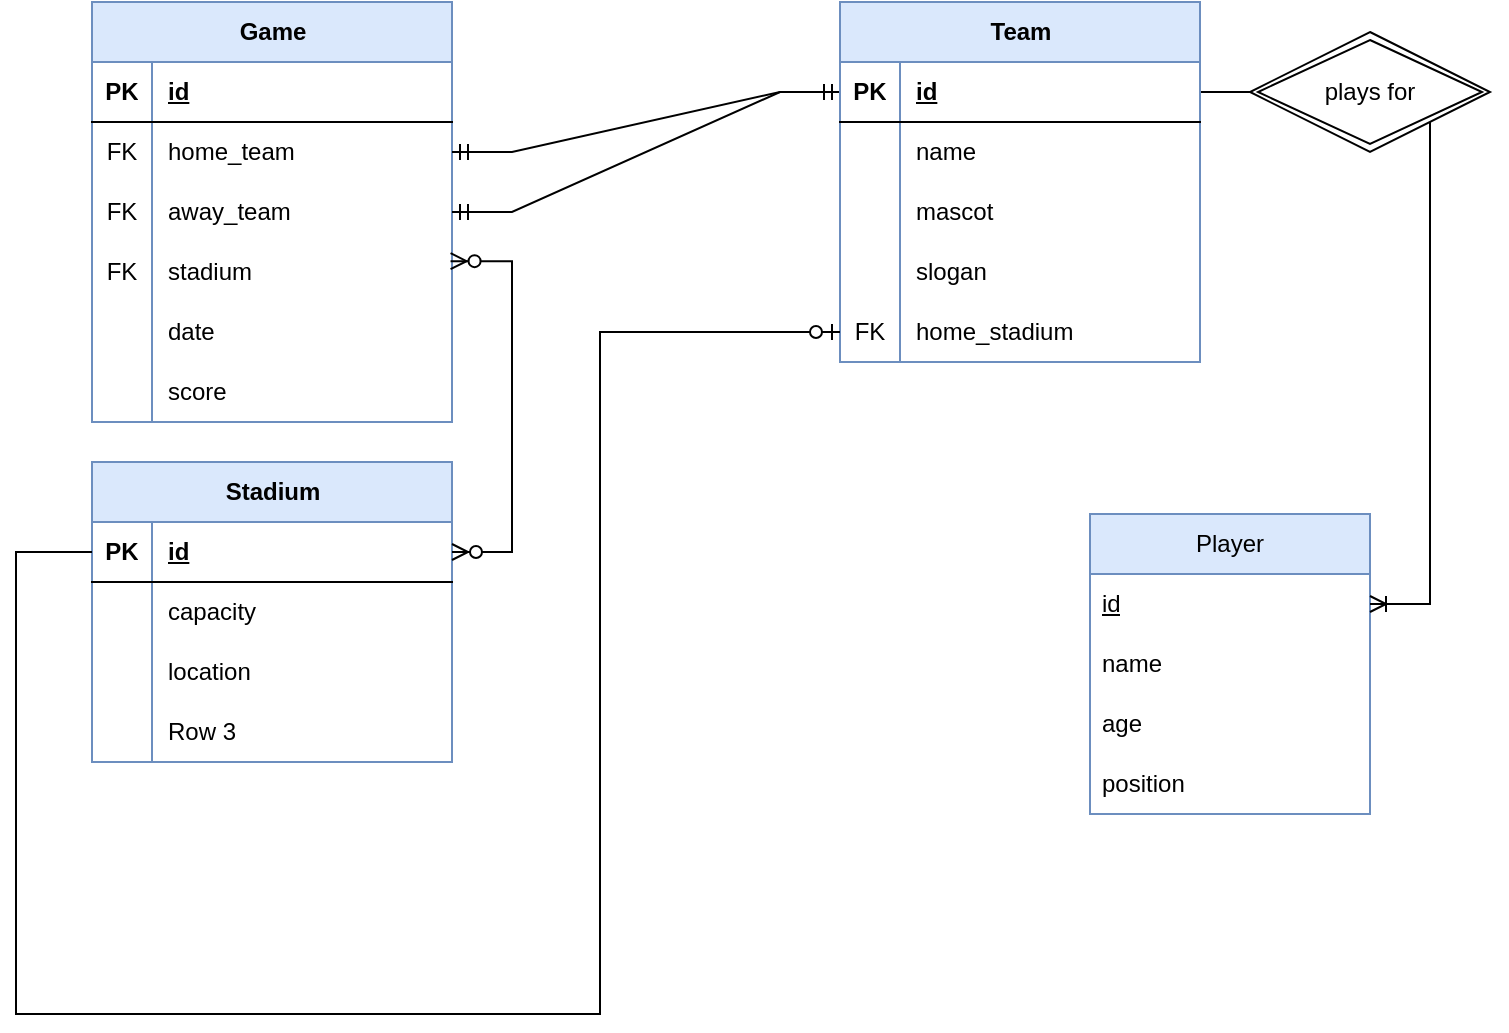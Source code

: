<mxfile version="21.0.6" type="github"><diagram name="Page-1" id="ESBg16Jvo0Ge0sNkoPph"><mxGraphModel dx="1117" dy="636" grid="0" gridSize="10" guides="1" tooltips="1" connect="1" arrows="1" fold="1" page="1" pageScale="1" pageWidth="850" pageHeight="1100" math="0" shadow="0"><root><mxCell id="0"/><mxCell id="1" parent="0"/><mxCell id="vcCwXgl2eIikVjNDywnY-6" style="edgeStyle=orthogonalEdgeStyle;rounded=0;orthogonalLoop=1;jettySize=auto;html=1;entryX=0.5;entryY=0;entryDx=0;entryDy=0;" parent="1" edge="1"><mxGeometry relative="1" as="geometry"><mxPoint x="425.6" y="270" as="sourcePoint"/></mxGeometry></mxCell><mxCell id="vcCwXgl2eIikVjNDywnY-9" style="edgeStyle=orthogonalEdgeStyle;rounded=0;orthogonalLoop=1;jettySize=auto;html=1;entryX=0.5;entryY=0;entryDx=0;entryDy=0;" parent="1" edge="1"><mxGeometry relative="1" as="geometry"><mxPoint x="425" y="410" as="sourcePoint"/></mxGeometry></mxCell><mxCell id="vcCwXgl2eIikVjNDywnY-12" style="edgeStyle=orthogonalEdgeStyle;rounded=0;orthogonalLoop=1;jettySize=auto;html=1;exitX=0.5;exitY=1;exitDx=0;exitDy=0;entryX=0.5;entryY=0;entryDx=0;entryDy=0;" parent="1" edge="1"><mxGeometry relative="1" as="geometry"><mxPoint x="425" y="530" as="sourcePoint"/></mxGeometry></mxCell><mxCell id="vcCwXgl2eIikVjNDywnY-13" style="edgeStyle=orthogonalEdgeStyle;rounded=0;orthogonalLoop=1;jettySize=auto;html=1;entryX=0.5;entryY=0;entryDx=0;entryDy=0;" parent="1" edge="1"><mxGeometry relative="1" as="geometry"><mxPoint x="425" y="530" as="sourcePoint"/></mxGeometry></mxCell><mxCell id="o6xgRLFOjcfNRRHsvB-h-13" value="Player" style="swimlane;fontStyle=0;childLayout=stackLayout;horizontal=1;startSize=30;horizontalStack=0;resizeParent=1;resizeParentMax=0;resizeLast=0;collapsible=1;marginBottom=0;whiteSpace=wrap;html=1;fillColor=#dae8fc;strokeColor=#6c8ebf;" vertex="1" parent="1"><mxGeometry x="597" y="399" width="140" height="150" as="geometry"/></mxCell><mxCell id="o6xgRLFOjcfNRRHsvB-h-14" value="&lt;u&gt;id&lt;/u&gt;" style="text;strokeColor=none;fillColor=none;align=left;verticalAlign=middle;spacingLeft=4;spacingRight=4;overflow=hidden;points=[[0,0.5],[1,0.5]];portConstraint=eastwest;rotatable=0;whiteSpace=wrap;html=1;" vertex="1" parent="o6xgRLFOjcfNRRHsvB-h-13"><mxGeometry y="30" width="140" height="30" as="geometry"/></mxCell><mxCell id="o6xgRLFOjcfNRRHsvB-h-15" value="name" style="text;strokeColor=none;fillColor=none;align=left;verticalAlign=middle;spacingLeft=4;spacingRight=4;overflow=hidden;points=[[0,0.5],[1,0.5]];portConstraint=eastwest;rotatable=0;whiteSpace=wrap;html=1;" vertex="1" parent="o6xgRLFOjcfNRRHsvB-h-13"><mxGeometry y="60" width="140" height="30" as="geometry"/></mxCell><mxCell id="o6xgRLFOjcfNRRHsvB-h-20" value="age" style="text;strokeColor=none;fillColor=none;align=left;verticalAlign=middle;spacingLeft=4;spacingRight=4;overflow=hidden;points=[[0,0.5],[1,0.5]];portConstraint=eastwest;rotatable=0;whiteSpace=wrap;html=1;" vertex="1" parent="o6xgRLFOjcfNRRHsvB-h-13"><mxGeometry y="90" width="140" height="30" as="geometry"/></mxCell><mxCell id="o6xgRLFOjcfNRRHsvB-h-21" value="position" style="text;strokeColor=none;fillColor=none;align=left;verticalAlign=middle;spacingLeft=4;spacingRight=4;overflow=hidden;points=[[0,0.5],[1,0.5]];portConstraint=eastwest;rotatable=0;whiteSpace=wrap;html=1;" vertex="1" parent="o6xgRLFOjcfNRRHsvB-h-13"><mxGeometry y="120" width="140" height="30" as="geometry"/></mxCell><mxCell id="o6xgRLFOjcfNRRHsvB-h-22" value="Game" style="shape=table;startSize=30;container=1;collapsible=1;childLayout=tableLayout;fixedRows=1;rowLines=0;fontStyle=1;align=center;resizeLast=1;html=1;fillColor=#dae8fc;strokeColor=#6c8ebf;" vertex="1" parent="1"><mxGeometry x="98" y="143" width="180" height="210" as="geometry"/></mxCell><mxCell id="o6xgRLFOjcfNRRHsvB-h-23" value="" style="shape=tableRow;horizontal=0;startSize=0;swimlaneHead=0;swimlaneBody=0;fillColor=none;collapsible=0;dropTarget=0;points=[[0,0.5],[1,0.5]];portConstraint=eastwest;top=0;left=0;right=0;bottom=1;" vertex="1" parent="o6xgRLFOjcfNRRHsvB-h-22"><mxGeometry y="30" width="180" height="30" as="geometry"/></mxCell><mxCell id="o6xgRLFOjcfNRRHsvB-h-24" value="PK" style="shape=partialRectangle;connectable=0;fillColor=none;top=0;left=0;bottom=0;right=0;fontStyle=1;overflow=hidden;whiteSpace=wrap;html=1;" vertex="1" parent="o6xgRLFOjcfNRRHsvB-h-23"><mxGeometry width="30" height="30" as="geometry"><mxRectangle width="30" height="30" as="alternateBounds"/></mxGeometry></mxCell><mxCell id="o6xgRLFOjcfNRRHsvB-h-25" value="id" style="shape=partialRectangle;connectable=0;fillColor=none;top=0;left=0;bottom=0;right=0;align=left;spacingLeft=6;fontStyle=5;overflow=hidden;whiteSpace=wrap;html=1;" vertex="1" parent="o6xgRLFOjcfNRRHsvB-h-23"><mxGeometry x="30" width="150" height="30" as="geometry"><mxRectangle width="150" height="30" as="alternateBounds"/></mxGeometry></mxCell><mxCell id="o6xgRLFOjcfNRRHsvB-h-36" value="" style="shape=tableRow;horizontal=0;startSize=0;swimlaneHead=0;swimlaneBody=0;fillColor=none;collapsible=0;dropTarget=0;points=[[0,0.5],[1,0.5]];portConstraint=eastwest;top=0;left=0;right=0;bottom=0;" vertex="1" parent="o6xgRLFOjcfNRRHsvB-h-22"><mxGeometry y="60" width="180" height="30" as="geometry"/></mxCell><mxCell id="o6xgRLFOjcfNRRHsvB-h-37" value="FK" style="shape=partialRectangle;connectable=0;fillColor=none;top=0;left=0;bottom=0;right=0;fontStyle=0;overflow=hidden;whiteSpace=wrap;html=1;" vertex="1" parent="o6xgRLFOjcfNRRHsvB-h-36"><mxGeometry width="30" height="30" as="geometry"><mxRectangle width="30" height="30" as="alternateBounds"/></mxGeometry></mxCell><mxCell id="o6xgRLFOjcfNRRHsvB-h-38" value="home_team" style="shape=partialRectangle;connectable=0;fillColor=none;top=0;left=0;bottom=0;right=0;align=left;spacingLeft=6;fontStyle=0;overflow=hidden;whiteSpace=wrap;html=1;" vertex="1" parent="o6xgRLFOjcfNRRHsvB-h-36"><mxGeometry x="30" width="150" height="30" as="geometry"><mxRectangle width="150" height="30" as="alternateBounds"/></mxGeometry></mxCell><mxCell id="o6xgRLFOjcfNRRHsvB-h-39" value="" style="shape=tableRow;horizontal=0;startSize=0;swimlaneHead=0;swimlaneBody=0;fillColor=none;collapsible=0;dropTarget=0;points=[[0,0.5],[1,0.5]];portConstraint=eastwest;top=0;left=0;right=0;bottom=0;" vertex="1" parent="o6xgRLFOjcfNRRHsvB-h-22"><mxGeometry y="90" width="180" height="30" as="geometry"/></mxCell><mxCell id="o6xgRLFOjcfNRRHsvB-h-40" value="FK" style="shape=partialRectangle;connectable=0;fillColor=none;top=0;left=0;bottom=0;right=0;fontStyle=0;overflow=hidden;whiteSpace=wrap;html=1;" vertex="1" parent="o6xgRLFOjcfNRRHsvB-h-39"><mxGeometry width="30" height="30" as="geometry"><mxRectangle width="30" height="30" as="alternateBounds"/></mxGeometry></mxCell><mxCell id="o6xgRLFOjcfNRRHsvB-h-41" value="away_team" style="shape=partialRectangle;connectable=0;fillColor=none;top=0;left=0;bottom=0;right=0;align=left;spacingLeft=6;fontStyle=0;overflow=hidden;whiteSpace=wrap;html=1;" vertex="1" parent="o6xgRLFOjcfNRRHsvB-h-39"><mxGeometry x="30" width="150" height="30" as="geometry"><mxRectangle width="150" height="30" as="alternateBounds"/></mxGeometry></mxCell><mxCell id="o6xgRLFOjcfNRRHsvB-h-29" value="" style="shape=tableRow;horizontal=0;startSize=0;swimlaneHead=0;swimlaneBody=0;fillColor=none;collapsible=0;dropTarget=0;points=[[0,0.5],[1,0.5]];portConstraint=eastwest;top=0;left=0;right=0;bottom=0;" vertex="1" parent="o6xgRLFOjcfNRRHsvB-h-22"><mxGeometry y="120" width="180" height="30" as="geometry"/></mxCell><mxCell id="o6xgRLFOjcfNRRHsvB-h-30" value="FK" style="shape=partialRectangle;connectable=0;fillColor=none;top=0;left=0;bottom=0;right=0;editable=1;overflow=hidden;whiteSpace=wrap;html=1;" vertex="1" parent="o6xgRLFOjcfNRRHsvB-h-29"><mxGeometry width="30" height="30" as="geometry"><mxRectangle width="30" height="30" as="alternateBounds"/></mxGeometry></mxCell><mxCell id="o6xgRLFOjcfNRRHsvB-h-31" value="stadium" style="shape=partialRectangle;connectable=0;fillColor=none;top=0;left=0;bottom=0;right=0;align=left;spacingLeft=6;overflow=hidden;whiteSpace=wrap;html=1;" vertex="1" parent="o6xgRLFOjcfNRRHsvB-h-29"><mxGeometry x="30" width="150" height="30" as="geometry"><mxRectangle width="150" height="30" as="alternateBounds"/></mxGeometry></mxCell><mxCell id="o6xgRLFOjcfNRRHsvB-h-32" value="" style="shape=tableRow;horizontal=0;startSize=0;swimlaneHead=0;swimlaneBody=0;fillColor=none;collapsible=0;dropTarget=0;points=[[0,0.5],[1,0.5]];portConstraint=eastwest;top=0;left=0;right=0;bottom=0;" vertex="1" parent="o6xgRLFOjcfNRRHsvB-h-22"><mxGeometry y="150" width="180" height="30" as="geometry"/></mxCell><mxCell id="o6xgRLFOjcfNRRHsvB-h-33" value="" style="shape=partialRectangle;connectable=0;fillColor=none;top=0;left=0;bottom=0;right=0;editable=1;overflow=hidden;whiteSpace=wrap;html=1;" vertex="1" parent="o6xgRLFOjcfNRRHsvB-h-32"><mxGeometry width="30" height="30" as="geometry"><mxRectangle width="30" height="30" as="alternateBounds"/></mxGeometry></mxCell><mxCell id="o6xgRLFOjcfNRRHsvB-h-34" value="date" style="shape=partialRectangle;connectable=0;fillColor=none;top=0;left=0;bottom=0;right=0;align=left;spacingLeft=6;overflow=hidden;whiteSpace=wrap;html=1;" vertex="1" parent="o6xgRLFOjcfNRRHsvB-h-32"><mxGeometry x="30" width="150" height="30" as="geometry"><mxRectangle width="150" height="30" as="alternateBounds"/></mxGeometry></mxCell><mxCell id="o6xgRLFOjcfNRRHsvB-h-26" value="" style="shape=tableRow;horizontal=0;startSize=0;swimlaneHead=0;swimlaneBody=0;fillColor=none;collapsible=0;dropTarget=0;points=[[0,0.5],[1,0.5]];portConstraint=eastwest;top=0;left=0;right=0;bottom=0;" vertex="1" parent="o6xgRLFOjcfNRRHsvB-h-22"><mxGeometry y="180" width="180" height="30" as="geometry"/></mxCell><mxCell id="o6xgRLFOjcfNRRHsvB-h-27" value="" style="shape=partialRectangle;connectable=0;fillColor=none;top=0;left=0;bottom=0;right=0;editable=1;overflow=hidden;whiteSpace=wrap;html=1;" vertex="1" parent="o6xgRLFOjcfNRRHsvB-h-26"><mxGeometry width="30" height="30" as="geometry"><mxRectangle width="30" height="30" as="alternateBounds"/></mxGeometry></mxCell><mxCell id="o6xgRLFOjcfNRRHsvB-h-28" value="score" style="shape=partialRectangle;connectable=0;fillColor=none;top=0;left=0;bottom=0;right=0;align=left;spacingLeft=6;overflow=hidden;whiteSpace=wrap;html=1;" vertex="1" parent="o6xgRLFOjcfNRRHsvB-h-26"><mxGeometry x="30" width="150" height="30" as="geometry"><mxRectangle width="150" height="30" as="alternateBounds"/></mxGeometry></mxCell><mxCell id="o6xgRLFOjcfNRRHsvB-h-43" value="" style="edgeStyle=entityRelationEdgeStyle;fontSize=12;html=1;endArrow=ERmandOne;startArrow=ERmandOne;rounded=0;entryX=0;entryY=0.5;entryDx=0;entryDy=0;" edge="1" parent="1" source="o6xgRLFOjcfNRRHsvB-h-39" target="o6xgRLFOjcfNRRHsvB-h-51"><mxGeometry width="100" height="100" relative="1" as="geometry"><mxPoint x="281" y="222" as="sourcePoint"/><mxPoint x="381" y="122" as="targetPoint"/></mxGeometry></mxCell><mxCell id="o6xgRLFOjcfNRRHsvB-h-44" value="" style="edgeStyle=entityRelationEdgeStyle;fontSize=12;html=1;endArrow=ERmandOne;startArrow=ERmandOne;rounded=0;exitX=1;exitY=0.5;exitDx=0;exitDy=0;" edge="1" parent="1" source="o6xgRLFOjcfNRRHsvB-h-36" target="o6xgRLFOjcfNRRHsvB-h-51"><mxGeometry width="100" height="100" relative="1" as="geometry"><mxPoint x="291" y="232" as="sourcePoint"/><mxPoint x="516" y="215" as="targetPoint"/></mxGeometry></mxCell><mxCell id="o6xgRLFOjcfNRRHsvB-h-45" value="" style="edgeStyle=entityRelationEdgeStyle;fontSize=12;html=1;endArrow=ERoneToMany;rounded=0;entryX=1;entryY=0.5;entryDx=0;entryDy=0;exitX=1;exitY=0.5;exitDx=0;exitDy=0;startArrow=none;" edge="1" parent="1" source="o6xgRLFOjcfNRRHsvB-h-46" target="o6xgRLFOjcfNRRHsvB-h-14"><mxGeometry width="100" height="100" relative="1" as="geometry"><mxPoint x="126" y="550" as="sourcePoint"/><mxPoint x="226" y="450" as="targetPoint"/></mxGeometry></mxCell><mxCell id="o6xgRLFOjcfNRRHsvB-h-49" value="" style="edgeStyle=entityRelationEdgeStyle;fontSize=12;html=1;endArrow=none;rounded=0;entryX=1;entryY=0.5;entryDx=0;entryDy=0;exitX=1;exitY=0.5;exitDx=0;exitDy=0;" edge="1" parent="1" source="o6xgRLFOjcfNRRHsvB-h-51" target="o6xgRLFOjcfNRRHsvB-h-46"><mxGeometry width="100" height="100" relative="1" as="geometry"><mxPoint x="646" y="205" as="sourcePoint"/><mxPoint x="646" y="415" as="targetPoint"/></mxGeometry></mxCell><mxCell id="o6xgRLFOjcfNRRHsvB-h-46" value="plays for" style="shape=rhombus;double=1;perimeter=rhombusPerimeter;whiteSpace=wrap;html=1;align=center;" vertex="1" parent="1"><mxGeometry x="677" y="158" width="120" height="60" as="geometry"/></mxCell><mxCell id="o6xgRLFOjcfNRRHsvB-h-50" value="Team" style="shape=table;startSize=30;container=1;collapsible=1;childLayout=tableLayout;fixedRows=1;rowLines=0;fontStyle=1;align=center;resizeLast=1;html=1;fillColor=#dae8fc;strokeColor=#6c8ebf;" vertex="1" parent="1"><mxGeometry x="472" y="143" width="180" height="180" as="geometry"/></mxCell><mxCell id="o6xgRLFOjcfNRRHsvB-h-51" value="" style="shape=tableRow;horizontal=0;startSize=0;swimlaneHead=0;swimlaneBody=0;fillColor=none;collapsible=0;dropTarget=0;points=[[0,0.5],[1,0.5]];portConstraint=eastwest;top=0;left=0;right=0;bottom=1;" vertex="1" parent="o6xgRLFOjcfNRRHsvB-h-50"><mxGeometry y="30" width="180" height="30" as="geometry"/></mxCell><mxCell id="o6xgRLFOjcfNRRHsvB-h-52" value="PK" style="shape=partialRectangle;connectable=0;fillColor=none;top=0;left=0;bottom=0;right=0;fontStyle=1;overflow=hidden;whiteSpace=wrap;html=1;" vertex="1" parent="o6xgRLFOjcfNRRHsvB-h-51"><mxGeometry width="30" height="30" as="geometry"><mxRectangle width="30" height="30" as="alternateBounds"/></mxGeometry></mxCell><mxCell id="o6xgRLFOjcfNRRHsvB-h-53" value="id" style="shape=partialRectangle;connectable=0;fillColor=none;top=0;left=0;bottom=0;right=0;align=left;spacingLeft=6;fontStyle=5;overflow=hidden;whiteSpace=wrap;html=1;" vertex="1" parent="o6xgRLFOjcfNRRHsvB-h-51"><mxGeometry x="30" width="150" height="30" as="geometry"><mxRectangle width="150" height="30" as="alternateBounds"/></mxGeometry></mxCell><mxCell id="o6xgRLFOjcfNRRHsvB-h-54" value="" style="shape=tableRow;horizontal=0;startSize=0;swimlaneHead=0;swimlaneBody=0;fillColor=none;collapsible=0;dropTarget=0;points=[[0,0.5],[1,0.5]];portConstraint=eastwest;top=0;left=0;right=0;bottom=0;" vertex="1" parent="o6xgRLFOjcfNRRHsvB-h-50"><mxGeometry y="60" width="180" height="30" as="geometry"/></mxCell><mxCell id="o6xgRLFOjcfNRRHsvB-h-55" value="" style="shape=partialRectangle;connectable=0;fillColor=none;top=0;left=0;bottom=0;right=0;editable=1;overflow=hidden;whiteSpace=wrap;html=1;" vertex="1" parent="o6xgRLFOjcfNRRHsvB-h-54"><mxGeometry width="30" height="30" as="geometry"><mxRectangle width="30" height="30" as="alternateBounds"/></mxGeometry></mxCell><mxCell id="o6xgRLFOjcfNRRHsvB-h-56" value="name" style="shape=partialRectangle;connectable=0;fillColor=none;top=0;left=0;bottom=0;right=0;align=left;spacingLeft=6;overflow=hidden;whiteSpace=wrap;html=1;" vertex="1" parent="o6xgRLFOjcfNRRHsvB-h-54"><mxGeometry x="30" width="150" height="30" as="geometry"><mxRectangle width="150" height="30" as="alternateBounds"/></mxGeometry></mxCell><mxCell id="o6xgRLFOjcfNRRHsvB-h-57" value="" style="shape=tableRow;horizontal=0;startSize=0;swimlaneHead=0;swimlaneBody=0;fillColor=none;collapsible=0;dropTarget=0;points=[[0,0.5],[1,0.5]];portConstraint=eastwest;top=0;left=0;right=0;bottom=0;" vertex="1" parent="o6xgRLFOjcfNRRHsvB-h-50"><mxGeometry y="90" width="180" height="30" as="geometry"/></mxCell><mxCell id="o6xgRLFOjcfNRRHsvB-h-58" value="" style="shape=partialRectangle;connectable=0;fillColor=none;top=0;left=0;bottom=0;right=0;editable=1;overflow=hidden;whiteSpace=wrap;html=1;" vertex="1" parent="o6xgRLFOjcfNRRHsvB-h-57"><mxGeometry width="30" height="30" as="geometry"><mxRectangle width="30" height="30" as="alternateBounds"/></mxGeometry></mxCell><mxCell id="o6xgRLFOjcfNRRHsvB-h-59" value="mascot" style="shape=partialRectangle;connectable=0;fillColor=none;top=0;left=0;bottom=0;right=0;align=left;spacingLeft=6;overflow=hidden;whiteSpace=wrap;html=1;" vertex="1" parent="o6xgRLFOjcfNRRHsvB-h-57"><mxGeometry x="30" width="150" height="30" as="geometry"><mxRectangle width="150" height="30" as="alternateBounds"/></mxGeometry></mxCell><mxCell id="o6xgRLFOjcfNRRHsvB-h-60" value="" style="shape=tableRow;horizontal=0;startSize=0;swimlaneHead=0;swimlaneBody=0;fillColor=none;collapsible=0;dropTarget=0;points=[[0,0.5],[1,0.5]];portConstraint=eastwest;top=0;left=0;right=0;bottom=0;" vertex="1" parent="o6xgRLFOjcfNRRHsvB-h-50"><mxGeometry y="120" width="180" height="30" as="geometry"/></mxCell><mxCell id="o6xgRLFOjcfNRRHsvB-h-61" value="" style="shape=partialRectangle;connectable=0;fillColor=none;top=0;left=0;bottom=0;right=0;editable=1;overflow=hidden;whiteSpace=wrap;html=1;" vertex="1" parent="o6xgRLFOjcfNRRHsvB-h-60"><mxGeometry width="30" height="30" as="geometry"><mxRectangle width="30" height="30" as="alternateBounds"/></mxGeometry></mxCell><mxCell id="o6xgRLFOjcfNRRHsvB-h-62" value="slogan" style="shape=partialRectangle;connectable=0;fillColor=none;top=0;left=0;bottom=0;right=0;align=left;spacingLeft=6;overflow=hidden;whiteSpace=wrap;html=1;" vertex="1" parent="o6xgRLFOjcfNRRHsvB-h-60"><mxGeometry x="30" width="150" height="30" as="geometry"><mxRectangle width="150" height="30" as="alternateBounds"/></mxGeometry></mxCell><mxCell id="o6xgRLFOjcfNRRHsvB-h-63" value="" style="shape=tableRow;horizontal=0;startSize=0;swimlaneHead=0;swimlaneBody=0;fillColor=none;collapsible=0;dropTarget=0;points=[[0,0.5],[1,0.5]];portConstraint=eastwest;top=0;left=0;right=0;bottom=0;" vertex="1" parent="o6xgRLFOjcfNRRHsvB-h-50"><mxGeometry y="150" width="180" height="30" as="geometry"/></mxCell><mxCell id="o6xgRLFOjcfNRRHsvB-h-64" value="FK" style="shape=partialRectangle;connectable=0;fillColor=none;top=0;left=0;bottom=0;right=0;fontStyle=0;overflow=hidden;whiteSpace=wrap;html=1;" vertex="1" parent="o6xgRLFOjcfNRRHsvB-h-63"><mxGeometry width="30" height="30" as="geometry"><mxRectangle width="30" height="30" as="alternateBounds"/></mxGeometry></mxCell><mxCell id="o6xgRLFOjcfNRRHsvB-h-65" value="home_stadium" style="shape=partialRectangle;connectable=0;fillColor=none;top=0;left=0;bottom=0;right=0;align=left;spacingLeft=6;fontStyle=0;overflow=hidden;whiteSpace=wrap;html=1;" vertex="1" parent="o6xgRLFOjcfNRRHsvB-h-63"><mxGeometry x="30" width="150" height="30" as="geometry"><mxRectangle width="150" height="30" as="alternateBounds"/></mxGeometry></mxCell><mxCell id="o6xgRLFOjcfNRRHsvB-h-66" value="Stadium" style="shape=table;startSize=30;container=1;collapsible=1;childLayout=tableLayout;fixedRows=1;rowLines=0;fontStyle=1;align=center;resizeLast=1;html=1;fillColor=#dae8fc;strokeColor=#6c8ebf;" vertex="1" parent="1"><mxGeometry x="98" y="373" width="180" height="150" as="geometry"/></mxCell><mxCell id="o6xgRLFOjcfNRRHsvB-h-67" value="" style="shape=tableRow;horizontal=0;startSize=0;swimlaneHead=0;swimlaneBody=0;fillColor=none;collapsible=0;dropTarget=0;points=[[0,0.5],[1,0.5]];portConstraint=eastwest;top=0;left=0;right=0;bottom=1;" vertex="1" parent="o6xgRLFOjcfNRRHsvB-h-66"><mxGeometry y="30" width="180" height="30" as="geometry"/></mxCell><mxCell id="o6xgRLFOjcfNRRHsvB-h-68" value="PK" style="shape=partialRectangle;connectable=0;fillColor=none;top=0;left=0;bottom=0;right=0;fontStyle=1;overflow=hidden;whiteSpace=wrap;html=1;" vertex="1" parent="o6xgRLFOjcfNRRHsvB-h-67"><mxGeometry width="30" height="30" as="geometry"><mxRectangle width="30" height="30" as="alternateBounds"/></mxGeometry></mxCell><mxCell id="o6xgRLFOjcfNRRHsvB-h-69" value="id" style="shape=partialRectangle;connectable=0;fillColor=none;top=0;left=0;bottom=0;right=0;align=left;spacingLeft=6;fontStyle=5;overflow=hidden;whiteSpace=wrap;html=1;" vertex="1" parent="o6xgRLFOjcfNRRHsvB-h-67"><mxGeometry x="30" width="150" height="30" as="geometry"><mxRectangle width="150" height="30" as="alternateBounds"/></mxGeometry></mxCell><mxCell id="o6xgRLFOjcfNRRHsvB-h-70" value="" style="shape=tableRow;horizontal=0;startSize=0;swimlaneHead=0;swimlaneBody=0;fillColor=none;collapsible=0;dropTarget=0;points=[[0,0.5],[1,0.5]];portConstraint=eastwest;top=0;left=0;right=0;bottom=0;" vertex="1" parent="o6xgRLFOjcfNRRHsvB-h-66"><mxGeometry y="60" width="180" height="30" as="geometry"/></mxCell><mxCell id="o6xgRLFOjcfNRRHsvB-h-71" value="" style="shape=partialRectangle;connectable=0;fillColor=none;top=0;left=0;bottom=0;right=0;editable=1;overflow=hidden;whiteSpace=wrap;html=1;" vertex="1" parent="o6xgRLFOjcfNRRHsvB-h-70"><mxGeometry width="30" height="30" as="geometry"><mxRectangle width="30" height="30" as="alternateBounds"/></mxGeometry></mxCell><mxCell id="o6xgRLFOjcfNRRHsvB-h-72" value="capacity" style="shape=partialRectangle;connectable=0;fillColor=none;top=0;left=0;bottom=0;right=0;align=left;spacingLeft=6;overflow=hidden;whiteSpace=wrap;html=1;" vertex="1" parent="o6xgRLFOjcfNRRHsvB-h-70"><mxGeometry x="30" width="150" height="30" as="geometry"><mxRectangle width="150" height="30" as="alternateBounds"/></mxGeometry></mxCell><mxCell id="o6xgRLFOjcfNRRHsvB-h-73" value="" style="shape=tableRow;horizontal=0;startSize=0;swimlaneHead=0;swimlaneBody=0;fillColor=none;collapsible=0;dropTarget=0;points=[[0,0.5],[1,0.5]];portConstraint=eastwest;top=0;left=0;right=0;bottom=0;" vertex="1" parent="o6xgRLFOjcfNRRHsvB-h-66"><mxGeometry y="90" width="180" height="30" as="geometry"/></mxCell><mxCell id="o6xgRLFOjcfNRRHsvB-h-74" value="" style="shape=partialRectangle;connectable=0;fillColor=none;top=0;left=0;bottom=0;right=0;editable=1;overflow=hidden;whiteSpace=wrap;html=1;" vertex="1" parent="o6xgRLFOjcfNRRHsvB-h-73"><mxGeometry width="30" height="30" as="geometry"><mxRectangle width="30" height="30" as="alternateBounds"/></mxGeometry></mxCell><mxCell id="o6xgRLFOjcfNRRHsvB-h-75" value="location" style="shape=partialRectangle;connectable=0;fillColor=none;top=0;left=0;bottom=0;right=0;align=left;spacingLeft=6;overflow=hidden;whiteSpace=wrap;html=1;" vertex="1" parent="o6xgRLFOjcfNRRHsvB-h-73"><mxGeometry x="30" width="150" height="30" as="geometry"><mxRectangle width="150" height="30" as="alternateBounds"/></mxGeometry></mxCell><mxCell id="o6xgRLFOjcfNRRHsvB-h-76" value="" style="shape=tableRow;horizontal=0;startSize=0;swimlaneHead=0;swimlaneBody=0;fillColor=none;collapsible=0;dropTarget=0;points=[[0,0.5],[1,0.5]];portConstraint=eastwest;top=0;left=0;right=0;bottom=0;" vertex="1" parent="o6xgRLFOjcfNRRHsvB-h-66"><mxGeometry y="120" width="180" height="30" as="geometry"/></mxCell><mxCell id="o6xgRLFOjcfNRRHsvB-h-77" value="" style="shape=partialRectangle;connectable=0;fillColor=none;top=0;left=0;bottom=0;right=0;editable=1;overflow=hidden;whiteSpace=wrap;html=1;" vertex="1" parent="o6xgRLFOjcfNRRHsvB-h-76"><mxGeometry width="30" height="30" as="geometry"><mxRectangle width="30" height="30" as="alternateBounds"/></mxGeometry></mxCell><mxCell id="o6xgRLFOjcfNRRHsvB-h-78" value="Row 3" style="shape=partialRectangle;connectable=0;fillColor=none;top=0;left=0;bottom=0;right=0;align=left;spacingLeft=6;overflow=hidden;whiteSpace=wrap;html=1;" vertex="1" parent="o6xgRLFOjcfNRRHsvB-h-76"><mxGeometry x="30" width="150" height="30" as="geometry"><mxRectangle width="150" height="30" as="alternateBounds"/></mxGeometry></mxCell><mxCell id="o6xgRLFOjcfNRRHsvB-h-79" value="" style="edgeStyle=entityRelationEdgeStyle;fontSize=12;html=1;endArrow=ERzeroToMany;endFill=1;startArrow=ERzeroToMany;rounded=0;entryX=0.996;entryY=0.319;entryDx=0;entryDy=0;entryPerimeter=0;" edge="1" parent="1" source="o6xgRLFOjcfNRRHsvB-h-67" target="o6xgRLFOjcfNRRHsvB-h-29"><mxGeometry width="100" height="100" relative="1" as="geometry"><mxPoint x="20" y="464" as="sourcePoint"/><mxPoint x="344" y="591" as="targetPoint"/></mxGeometry></mxCell><mxCell id="o6xgRLFOjcfNRRHsvB-h-80" value="" style="fontSize=12;html=1;endArrow=ERzeroToOne;endFill=1;rounded=0;entryX=0;entryY=0.5;entryDx=0;entryDy=0;exitX=0;exitY=0.5;exitDx=0;exitDy=0;" edge="1" parent="1" source="o6xgRLFOjcfNRRHsvB-h-67" target="o6xgRLFOjcfNRRHsvB-h-63"><mxGeometry width="100" height="100" relative="1" as="geometry"><mxPoint x="68" y="321" as="sourcePoint"/><mxPoint x="463" y="483" as="targetPoint"/><Array as="points"><mxPoint x="60" y="418"/><mxPoint x="60" y="649"/><mxPoint x="352" y="649"/><mxPoint x="352" y="308"/></Array></mxGeometry></mxCell></root></mxGraphModel></diagram></mxfile>